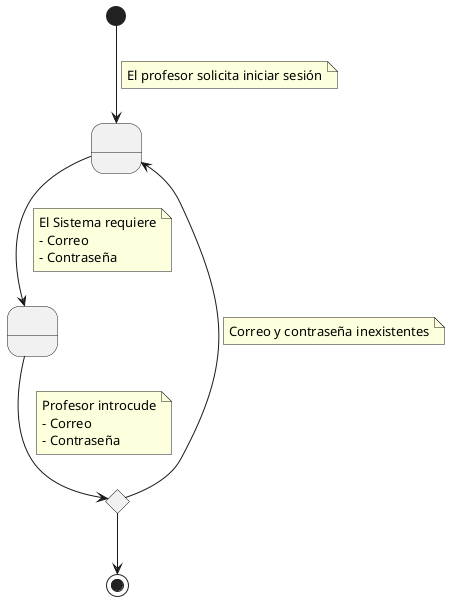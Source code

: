 @startuml

state " " as Estado1
state " " as Estado2

[*] --> Estado1
    note on link
        El profesor solicita iniciar sesión
    end note
Estado1 --> Estado2
    note on link
        El Sistema requiere
        - Correo
        - Contraseña
    end note
state rombo <<choice>>
Estado2 --> rombo
note on link
    Profesor introcude
    - Correo
    - Contraseña
end note
rombo --> [*]
rombo --> Estado1
    note on link
    Correo y contraseña inexistentes
    end note
@enduml
